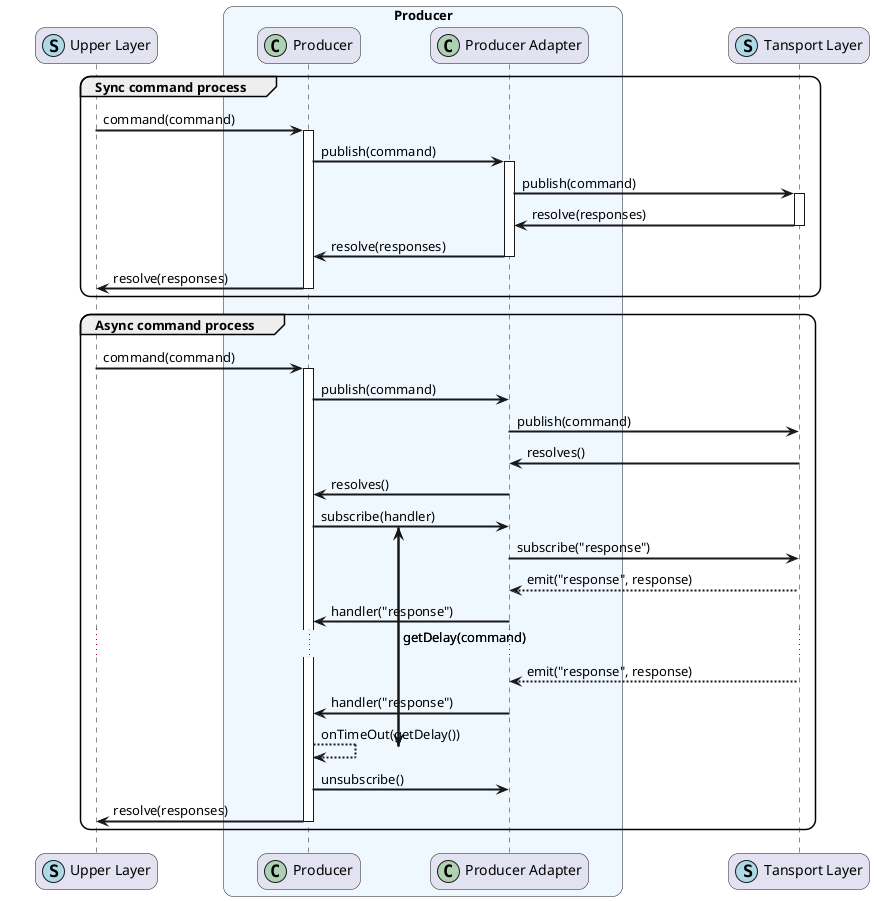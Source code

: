 @startuml sequences-producer-sync-async

!pragma teoz true
skinparam sequenceArrowThickness 2
skinparam roundcorner 20
skinparam maxmessagesize 200


skinparam ParticipantPadding 30
skinparam BoxPadding 30
skinparam SequenceBoxBackgroundColor AliceBlue
skinparam ActorBorderColor SaddleBrown
skinparam sequenceMessageAlign left

participant "Upper Layer" as Upper << (S, LightBlue) >> order 0
box "Producer"
participant "Producer" as Producer << (C,#ADD1B2) >> order 1
participant "Producer Adapter" as Adapter << (C,#ADD1B2) >> order 2
end box
participant "Tansport Layer" as Transport << (S, LightBlue) >> order 4

group Sync command process
    Upper -> Producer : command(command)
    activate Producer
    Producer -> Adapter : publish(command)
    activate Adapter
    Adapter -> Transport : publish(command)
    activate Transport
    Transport -> Adapter : resolve(responses)
    deactivate Transport
    Adapter -> Producer : resolve(responses)
    deactivate Adapter
    Producer -> Upper : resolve(responses)
    deactivate Producer
end

group Async command process
    Upper -> Producer : command(command)
    activate Producer
    Producer -> Adapter : publish(command)
    Adapter -> Transport : publish(command)
    Transport -> Adapter : resolves()
    Adapter -> Producer : resolves()
    {start} Producer -> Adapter : subscribe(handler)
    Adapter -> Transport : subscribe("response")
    Transport --> Adapter : emit("response", response)
    Adapter -> Producer : handler("response")
    ...
    Transport --> Adapter : emit("response", response)
    Adapter -> Producer : handler("response")
    {end} Producer --> Producer : onTimeOut(getDelay())
    Producer -> Adapter : unsubscribe()
    Producer -> Upper : resolve(responses)
    {start} <-> {end} : getDelay(command)
    deactivate Producer
end

@enduml